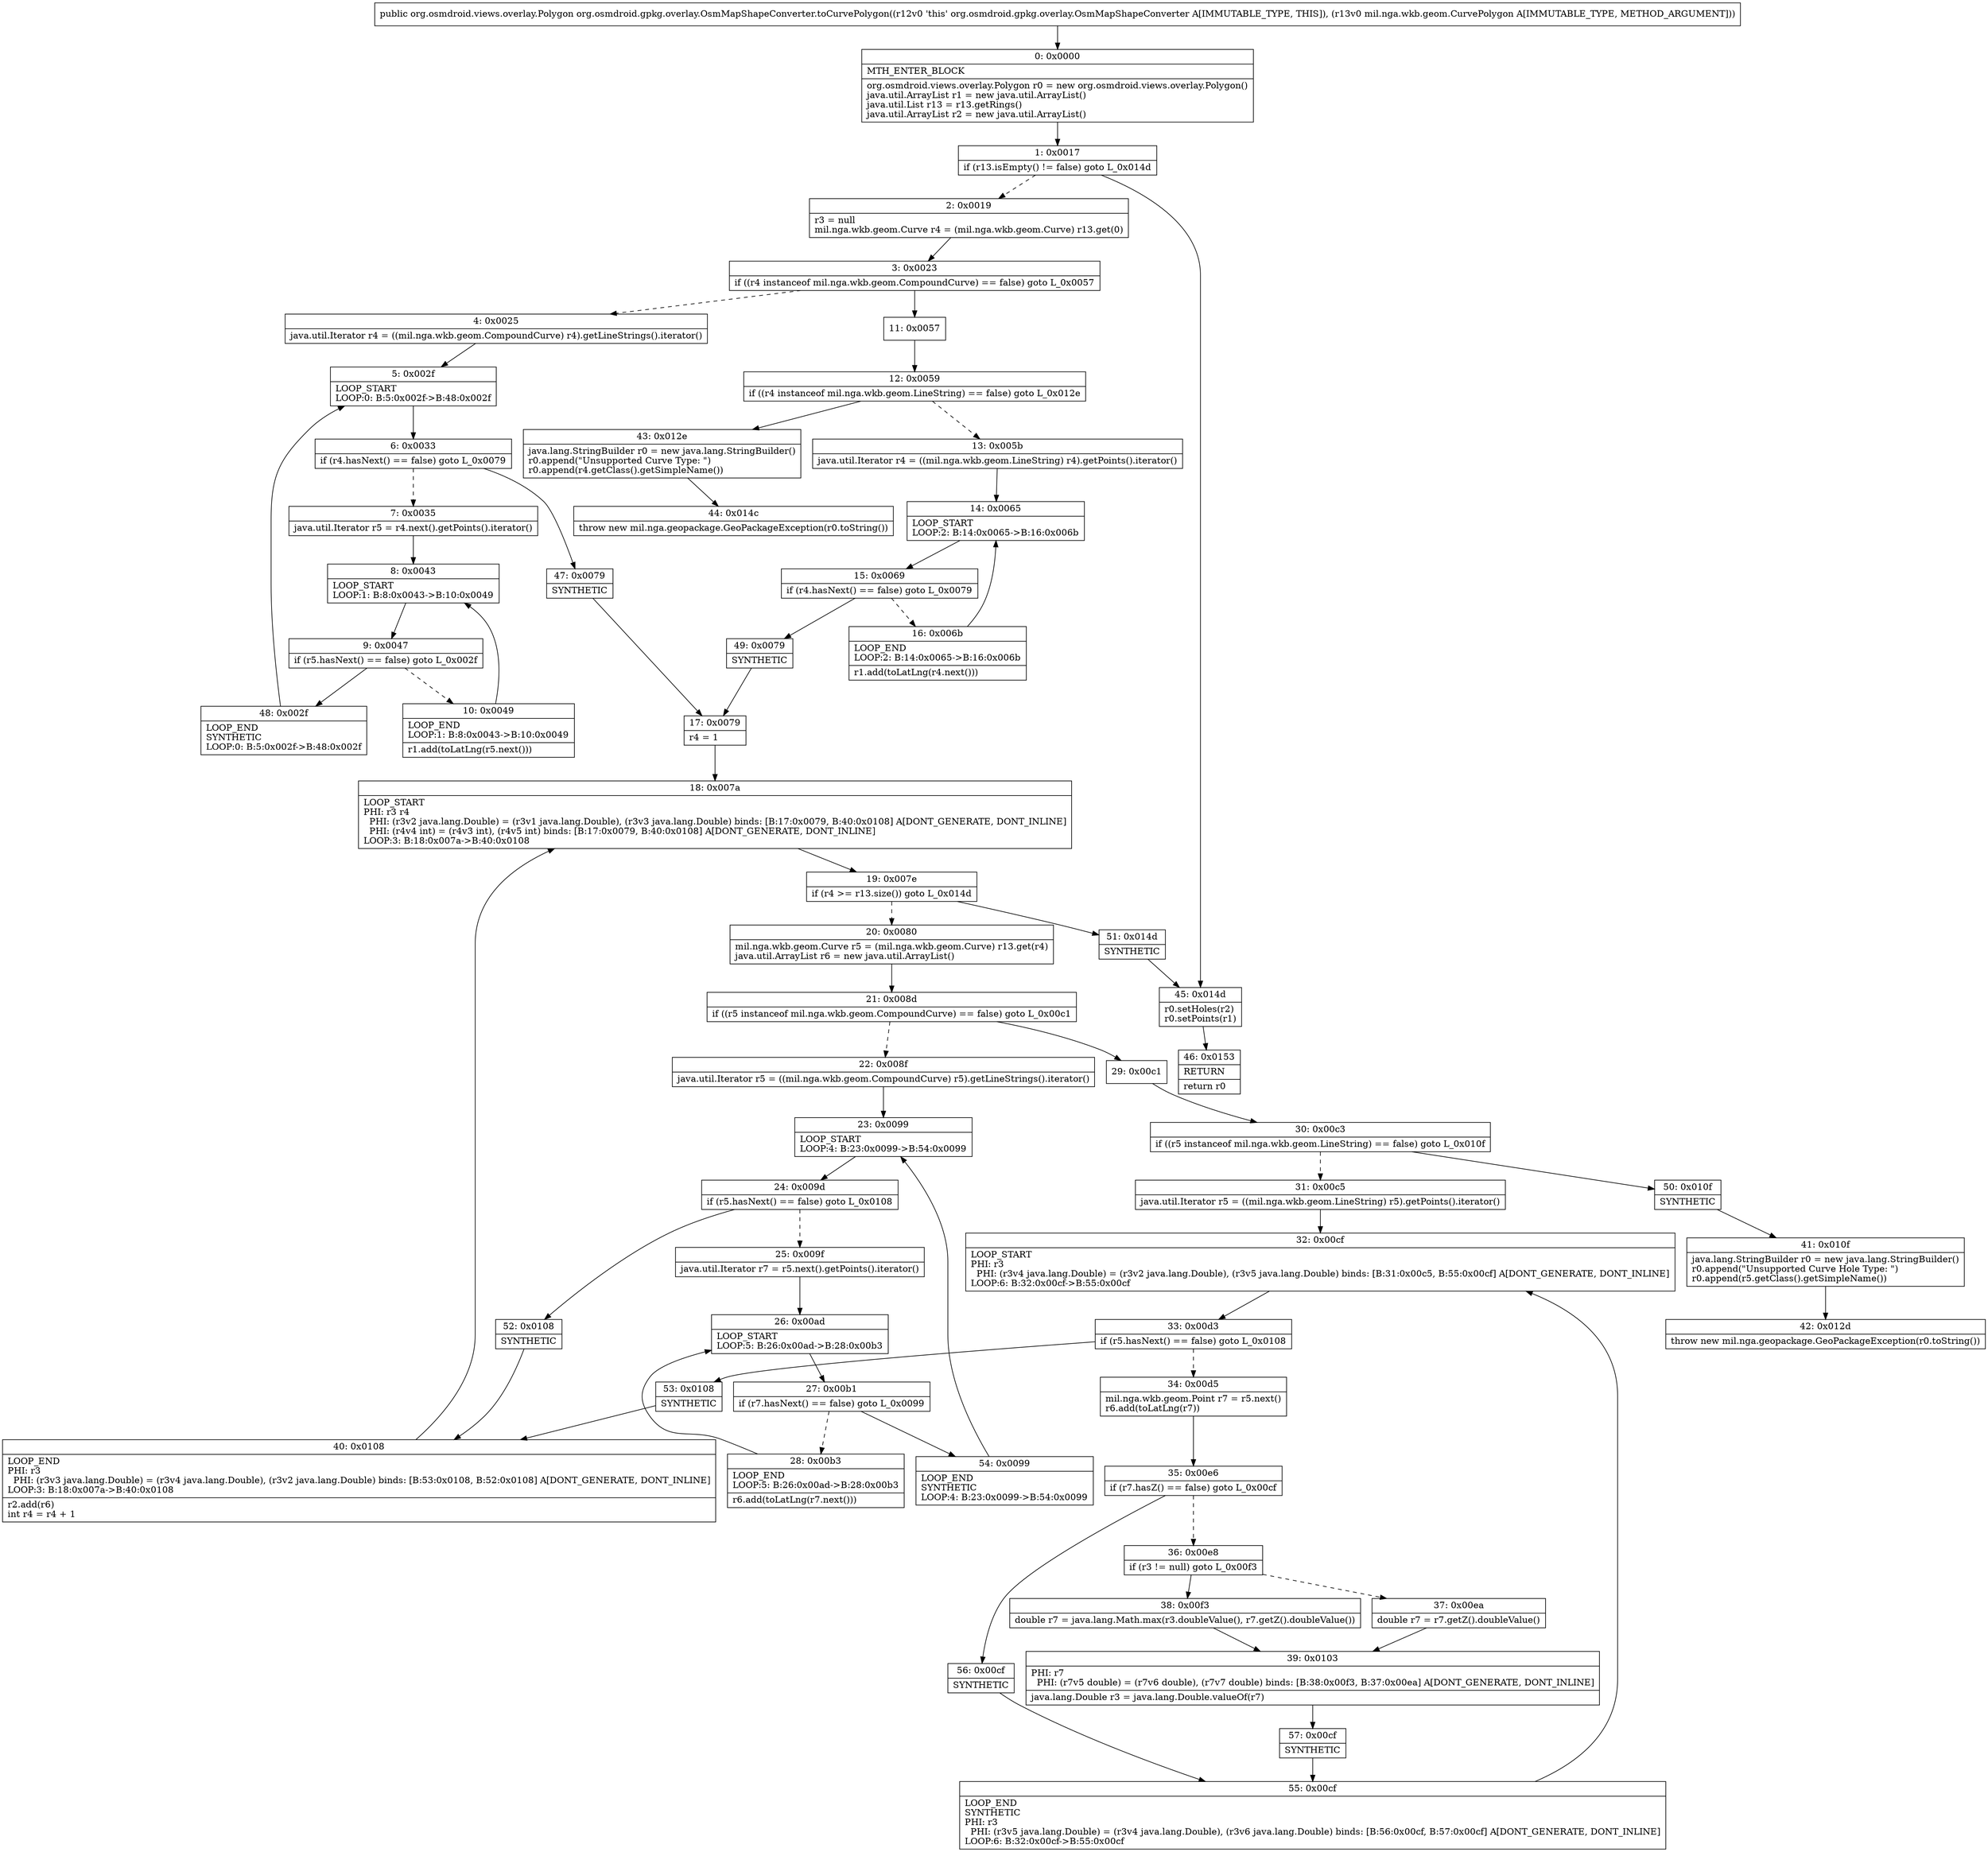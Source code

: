 digraph "CFG fororg.osmdroid.gpkg.overlay.OsmMapShapeConverter.toCurvePolygon(Lmil\/nga\/wkb\/geom\/CurvePolygon;)Lorg\/osmdroid\/views\/overlay\/Polygon;" {
Node_0 [shape=record,label="{0\:\ 0x0000|MTH_ENTER_BLOCK\l|org.osmdroid.views.overlay.Polygon r0 = new org.osmdroid.views.overlay.Polygon()\ljava.util.ArrayList r1 = new java.util.ArrayList()\ljava.util.List r13 = r13.getRings()\ljava.util.ArrayList r2 = new java.util.ArrayList()\l}"];
Node_1 [shape=record,label="{1\:\ 0x0017|if (r13.isEmpty() != false) goto L_0x014d\l}"];
Node_2 [shape=record,label="{2\:\ 0x0019|r3 = null\lmil.nga.wkb.geom.Curve r4 = (mil.nga.wkb.geom.Curve) r13.get(0)\l}"];
Node_3 [shape=record,label="{3\:\ 0x0023|if ((r4 instanceof mil.nga.wkb.geom.CompoundCurve) == false) goto L_0x0057\l}"];
Node_4 [shape=record,label="{4\:\ 0x0025|java.util.Iterator r4 = ((mil.nga.wkb.geom.CompoundCurve) r4).getLineStrings().iterator()\l}"];
Node_5 [shape=record,label="{5\:\ 0x002f|LOOP_START\lLOOP:0: B:5:0x002f\-\>B:48:0x002f\l}"];
Node_6 [shape=record,label="{6\:\ 0x0033|if (r4.hasNext() == false) goto L_0x0079\l}"];
Node_7 [shape=record,label="{7\:\ 0x0035|java.util.Iterator r5 = r4.next().getPoints().iterator()\l}"];
Node_8 [shape=record,label="{8\:\ 0x0043|LOOP_START\lLOOP:1: B:8:0x0043\-\>B:10:0x0049\l}"];
Node_9 [shape=record,label="{9\:\ 0x0047|if (r5.hasNext() == false) goto L_0x002f\l}"];
Node_10 [shape=record,label="{10\:\ 0x0049|LOOP_END\lLOOP:1: B:8:0x0043\-\>B:10:0x0049\l|r1.add(toLatLng(r5.next()))\l}"];
Node_11 [shape=record,label="{11\:\ 0x0057}"];
Node_12 [shape=record,label="{12\:\ 0x0059|if ((r4 instanceof mil.nga.wkb.geom.LineString) == false) goto L_0x012e\l}"];
Node_13 [shape=record,label="{13\:\ 0x005b|java.util.Iterator r4 = ((mil.nga.wkb.geom.LineString) r4).getPoints().iterator()\l}"];
Node_14 [shape=record,label="{14\:\ 0x0065|LOOP_START\lLOOP:2: B:14:0x0065\-\>B:16:0x006b\l}"];
Node_15 [shape=record,label="{15\:\ 0x0069|if (r4.hasNext() == false) goto L_0x0079\l}"];
Node_16 [shape=record,label="{16\:\ 0x006b|LOOP_END\lLOOP:2: B:14:0x0065\-\>B:16:0x006b\l|r1.add(toLatLng(r4.next()))\l}"];
Node_17 [shape=record,label="{17\:\ 0x0079|r4 = 1\l}"];
Node_18 [shape=record,label="{18\:\ 0x007a|LOOP_START\lPHI: r3 r4 \l  PHI: (r3v2 java.lang.Double) = (r3v1 java.lang.Double), (r3v3 java.lang.Double) binds: [B:17:0x0079, B:40:0x0108] A[DONT_GENERATE, DONT_INLINE]\l  PHI: (r4v4 int) = (r4v3 int), (r4v5 int) binds: [B:17:0x0079, B:40:0x0108] A[DONT_GENERATE, DONT_INLINE]\lLOOP:3: B:18:0x007a\-\>B:40:0x0108\l}"];
Node_19 [shape=record,label="{19\:\ 0x007e|if (r4 \>= r13.size()) goto L_0x014d\l}"];
Node_20 [shape=record,label="{20\:\ 0x0080|mil.nga.wkb.geom.Curve r5 = (mil.nga.wkb.geom.Curve) r13.get(r4)\ljava.util.ArrayList r6 = new java.util.ArrayList()\l}"];
Node_21 [shape=record,label="{21\:\ 0x008d|if ((r5 instanceof mil.nga.wkb.geom.CompoundCurve) == false) goto L_0x00c1\l}"];
Node_22 [shape=record,label="{22\:\ 0x008f|java.util.Iterator r5 = ((mil.nga.wkb.geom.CompoundCurve) r5).getLineStrings().iterator()\l}"];
Node_23 [shape=record,label="{23\:\ 0x0099|LOOP_START\lLOOP:4: B:23:0x0099\-\>B:54:0x0099\l}"];
Node_24 [shape=record,label="{24\:\ 0x009d|if (r5.hasNext() == false) goto L_0x0108\l}"];
Node_25 [shape=record,label="{25\:\ 0x009f|java.util.Iterator r7 = r5.next().getPoints().iterator()\l}"];
Node_26 [shape=record,label="{26\:\ 0x00ad|LOOP_START\lLOOP:5: B:26:0x00ad\-\>B:28:0x00b3\l}"];
Node_27 [shape=record,label="{27\:\ 0x00b1|if (r7.hasNext() == false) goto L_0x0099\l}"];
Node_28 [shape=record,label="{28\:\ 0x00b3|LOOP_END\lLOOP:5: B:26:0x00ad\-\>B:28:0x00b3\l|r6.add(toLatLng(r7.next()))\l}"];
Node_29 [shape=record,label="{29\:\ 0x00c1}"];
Node_30 [shape=record,label="{30\:\ 0x00c3|if ((r5 instanceof mil.nga.wkb.geom.LineString) == false) goto L_0x010f\l}"];
Node_31 [shape=record,label="{31\:\ 0x00c5|java.util.Iterator r5 = ((mil.nga.wkb.geom.LineString) r5).getPoints().iterator()\l}"];
Node_32 [shape=record,label="{32\:\ 0x00cf|LOOP_START\lPHI: r3 \l  PHI: (r3v4 java.lang.Double) = (r3v2 java.lang.Double), (r3v5 java.lang.Double) binds: [B:31:0x00c5, B:55:0x00cf] A[DONT_GENERATE, DONT_INLINE]\lLOOP:6: B:32:0x00cf\-\>B:55:0x00cf\l}"];
Node_33 [shape=record,label="{33\:\ 0x00d3|if (r5.hasNext() == false) goto L_0x0108\l}"];
Node_34 [shape=record,label="{34\:\ 0x00d5|mil.nga.wkb.geom.Point r7 = r5.next()\lr6.add(toLatLng(r7))\l}"];
Node_35 [shape=record,label="{35\:\ 0x00e6|if (r7.hasZ() == false) goto L_0x00cf\l}"];
Node_36 [shape=record,label="{36\:\ 0x00e8|if (r3 != null) goto L_0x00f3\l}"];
Node_37 [shape=record,label="{37\:\ 0x00ea|double r7 = r7.getZ().doubleValue()\l}"];
Node_38 [shape=record,label="{38\:\ 0x00f3|double r7 = java.lang.Math.max(r3.doubleValue(), r7.getZ().doubleValue())\l}"];
Node_39 [shape=record,label="{39\:\ 0x0103|PHI: r7 \l  PHI: (r7v5 double) = (r7v6 double), (r7v7 double) binds: [B:38:0x00f3, B:37:0x00ea] A[DONT_GENERATE, DONT_INLINE]\l|java.lang.Double r3 = java.lang.Double.valueOf(r7)\l}"];
Node_40 [shape=record,label="{40\:\ 0x0108|LOOP_END\lPHI: r3 \l  PHI: (r3v3 java.lang.Double) = (r3v4 java.lang.Double), (r3v2 java.lang.Double) binds: [B:53:0x0108, B:52:0x0108] A[DONT_GENERATE, DONT_INLINE]\lLOOP:3: B:18:0x007a\-\>B:40:0x0108\l|r2.add(r6)\lint r4 = r4 + 1\l}"];
Node_41 [shape=record,label="{41\:\ 0x010f|java.lang.StringBuilder r0 = new java.lang.StringBuilder()\lr0.append(\"Unsupported Curve Hole Type: \")\lr0.append(r5.getClass().getSimpleName())\l}"];
Node_42 [shape=record,label="{42\:\ 0x012d|throw new mil.nga.geopackage.GeoPackageException(r0.toString())\l}"];
Node_43 [shape=record,label="{43\:\ 0x012e|java.lang.StringBuilder r0 = new java.lang.StringBuilder()\lr0.append(\"Unsupported Curve Type: \")\lr0.append(r4.getClass().getSimpleName())\l}"];
Node_44 [shape=record,label="{44\:\ 0x014c|throw new mil.nga.geopackage.GeoPackageException(r0.toString())\l}"];
Node_45 [shape=record,label="{45\:\ 0x014d|r0.setHoles(r2)\lr0.setPoints(r1)\l}"];
Node_46 [shape=record,label="{46\:\ 0x0153|RETURN\l|return r0\l}"];
Node_47 [shape=record,label="{47\:\ 0x0079|SYNTHETIC\l}"];
Node_48 [shape=record,label="{48\:\ 0x002f|LOOP_END\lSYNTHETIC\lLOOP:0: B:5:0x002f\-\>B:48:0x002f\l}"];
Node_49 [shape=record,label="{49\:\ 0x0079|SYNTHETIC\l}"];
Node_50 [shape=record,label="{50\:\ 0x010f|SYNTHETIC\l}"];
Node_51 [shape=record,label="{51\:\ 0x014d|SYNTHETIC\l}"];
Node_52 [shape=record,label="{52\:\ 0x0108|SYNTHETIC\l}"];
Node_53 [shape=record,label="{53\:\ 0x0108|SYNTHETIC\l}"];
Node_54 [shape=record,label="{54\:\ 0x0099|LOOP_END\lSYNTHETIC\lLOOP:4: B:23:0x0099\-\>B:54:0x0099\l}"];
Node_55 [shape=record,label="{55\:\ 0x00cf|LOOP_END\lSYNTHETIC\lPHI: r3 \l  PHI: (r3v5 java.lang.Double) = (r3v4 java.lang.Double), (r3v6 java.lang.Double) binds: [B:56:0x00cf, B:57:0x00cf] A[DONT_GENERATE, DONT_INLINE]\lLOOP:6: B:32:0x00cf\-\>B:55:0x00cf\l}"];
Node_56 [shape=record,label="{56\:\ 0x00cf|SYNTHETIC\l}"];
Node_57 [shape=record,label="{57\:\ 0x00cf|SYNTHETIC\l}"];
MethodNode[shape=record,label="{public org.osmdroid.views.overlay.Polygon org.osmdroid.gpkg.overlay.OsmMapShapeConverter.toCurvePolygon((r12v0 'this' org.osmdroid.gpkg.overlay.OsmMapShapeConverter A[IMMUTABLE_TYPE, THIS]), (r13v0 mil.nga.wkb.geom.CurvePolygon A[IMMUTABLE_TYPE, METHOD_ARGUMENT])) }"];
MethodNode -> Node_0;
Node_0 -> Node_1;
Node_1 -> Node_2[style=dashed];
Node_1 -> Node_45;
Node_2 -> Node_3;
Node_3 -> Node_4[style=dashed];
Node_3 -> Node_11;
Node_4 -> Node_5;
Node_5 -> Node_6;
Node_6 -> Node_7[style=dashed];
Node_6 -> Node_47;
Node_7 -> Node_8;
Node_8 -> Node_9;
Node_9 -> Node_10[style=dashed];
Node_9 -> Node_48;
Node_10 -> Node_8;
Node_11 -> Node_12;
Node_12 -> Node_13[style=dashed];
Node_12 -> Node_43;
Node_13 -> Node_14;
Node_14 -> Node_15;
Node_15 -> Node_16[style=dashed];
Node_15 -> Node_49;
Node_16 -> Node_14;
Node_17 -> Node_18;
Node_18 -> Node_19;
Node_19 -> Node_20[style=dashed];
Node_19 -> Node_51;
Node_20 -> Node_21;
Node_21 -> Node_22[style=dashed];
Node_21 -> Node_29;
Node_22 -> Node_23;
Node_23 -> Node_24;
Node_24 -> Node_25[style=dashed];
Node_24 -> Node_52;
Node_25 -> Node_26;
Node_26 -> Node_27;
Node_27 -> Node_28[style=dashed];
Node_27 -> Node_54;
Node_28 -> Node_26;
Node_29 -> Node_30;
Node_30 -> Node_31[style=dashed];
Node_30 -> Node_50;
Node_31 -> Node_32;
Node_32 -> Node_33;
Node_33 -> Node_34[style=dashed];
Node_33 -> Node_53;
Node_34 -> Node_35;
Node_35 -> Node_36[style=dashed];
Node_35 -> Node_56;
Node_36 -> Node_37[style=dashed];
Node_36 -> Node_38;
Node_37 -> Node_39;
Node_38 -> Node_39;
Node_39 -> Node_57;
Node_40 -> Node_18;
Node_41 -> Node_42;
Node_43 -> Node_44;
Node_45 -> Node_46;
Node_47 -> Node_17;
Node_48 -> Node_5;
Node_49 -> Node_17;
Node_50 -> Node_41;
Node_51 -> Node_45;
Node_52 -> Node_40;
Node_53 -> Node_40;
Node_54 -> Node_23;
Node_55 -> Node_32;
Node_56 -> Node_55;
Node_57 -> Node_55;
}

